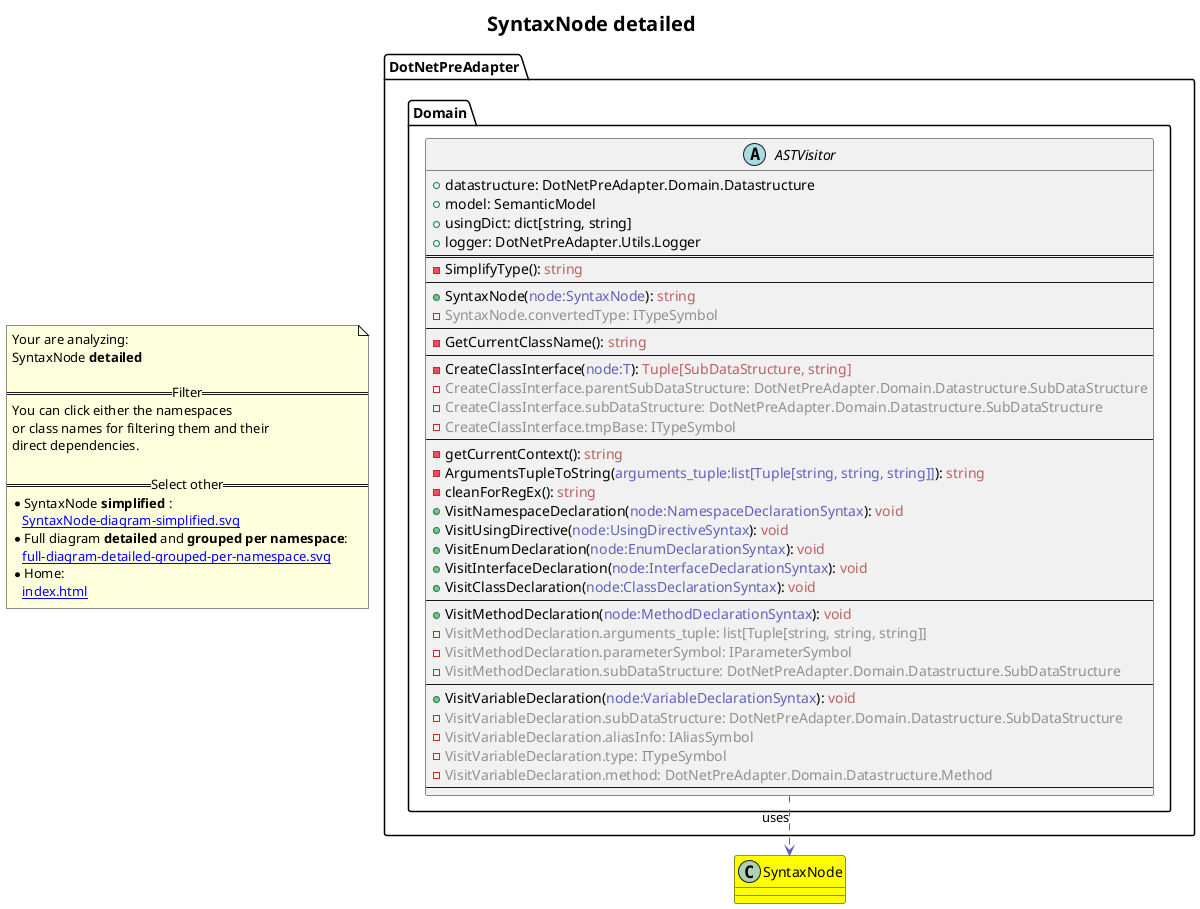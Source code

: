 @startuml
skinparam linetype ortho
title <size:20>SyntaxNode **detailed** </size>
note "Your are analyzing:\nSyntaxNode **detailed** \n\n==Filter==\nYou can click either the namespaces \nor class names for filtering them and their\ndirect dependencies.\n\n==Select other==\n* SyntaxNode **simplified** :\n   [[SyntaxNode-diagram-simplified.svg]]\n* Full diagram **detailed** and **grouped per namespace**:\n   [[full-diagram-detailed-grouped-per-namespace.svg]]\n* Home:\n   [[index.html]]" as FloatingNote
class SyntaxNode [[SyntaxNode-diagram-detailed.svg]] #yellow {
}
  abstract class DotNetPreAdapter.Domain.ASTVisitor [[DotNetPreAdapter.Domain.ASTVisitor-diagram-detailed.svg]]  {
    + datastructure: DotNetPreAdapter.Domain.Datastructure
    + model: SemanticModel
    + usingDict: dict[string, string]
    + logger: DotNetPreAdapter.Utils.Logger
==
    - SimplifyType(<font color="6060BB"></font>): <font color="BB6060">string</font>
--
    + SyntaxNode(<font color="6060BB">node:SyntaxNode</font>): <font color="BB6060">string</font>
    - <font color="909090">SyntaxNode.convertedType: ITypeSymbol</font>
--
    - GetCurrentClassName(<font color="6060BB"></font>): <font color="BB6060">string</font>
--
    - CreateClassInterface(<font color="6060BB">node:T</font>): <font color="BB6060">Tuple[SubDataStructure, string]</font>
    - <font color="909090">CreateClassInterface.parentSubDataStructure: DotNetPreAdapter.Domain.Datastructure.SubDataStructure</font>
    - <font color="909090">CreateClassInterface.subDataStructure: DotNetPreAdapter.Domain.Datastructure.SubDataStructure</font>
    - <font color="909090">CreateClassInterface.tmpBase: ITypeSymbol</font>
--
    - getCurrentContext(<font color="6060BB"></font>): <font color="BB6060">string</font>
    - ArgumentsTupleToString(<font color="6060BB">arguments_tuple:list[Tuple[string, string, string]]</font>): <font color="BB6060">string</font>
    - cleanForRegEx(<font color="6060BB"></font>): <font color="BB6060">string</font>
    + VisitNamespaceDeclaration(<font color="6060BB">node:NamespaceDeclarationSyntax</font>): <font color="BB6060">void</font>
    + VisitUsingDirective(<font color="6060BB">node:UsingDirectiveSyntax</font>): <font color="BB6060">void</font>
    + VisitEnumDeclaration(<font color="6060BB">node:EnumDeclarationSyntax</font>): <font color="BB6060">void</font>
    + VisitInterfaceDeclaration(<font color="6060BB">node:InterfaceDeclarationSyntax</font>): <font color="BB6060">void</font>
    + VisitClassDeclaration(<font color="6060BB">node:ClassDeclarationSyntax</font>): <font color="BB6060">void</font>
--
    + VisitMethodDeclaration(<font color="6060BB">node:MethodDeclarationSyntax</font>): <font color="BB6060">void</font>
    - <font color="909090">VisitMethodDeclaration.arguments_tuple: list[Tuple[string, string, string]]</font>
    - <font color="909090">VisitMethodDeclaration.parameterSymbol: IParameterSymbol</font>
    - <font color="909090">VisitMethodDeclaration.subDataStructure: DotNetPreAdapter.Domain.Datastructure.SubDataStructure</font>
--
    + VisitVariableDeclaration(<font color="6060BB">node:VariableDeclarationSyntax</font>): <font color="BB6060">void</font>
    - <font color="909090">VisitVariableDeclaration.subDataStructure: DotNetPreAdapter.Domain.Datastructure.SubDataStructure</font>
    - <font color="909090">VisitVariableDeclaration.aliasInfo: IAliasSymbol</font>
    - <font color="909090">VisitVariableDeclaration.type: ITypeSymbol</font>
    - <font color="909090">VisitVariableDeclaration.method: DotNetPreAdapter.Domain.Datastructure.Method</font>
--
  }
 ' *************************************** 
 ' *************************************** 
 ' *************************************** 
' Class relations extracted from namespace:
' 
' Class relations extracted from namespace:
' DotNetPreAdapter.Domain
DotNetPreAdapter.Domain.ASTVisitor .[#6060BB].> SyntaxNode  : uses 
@enduml